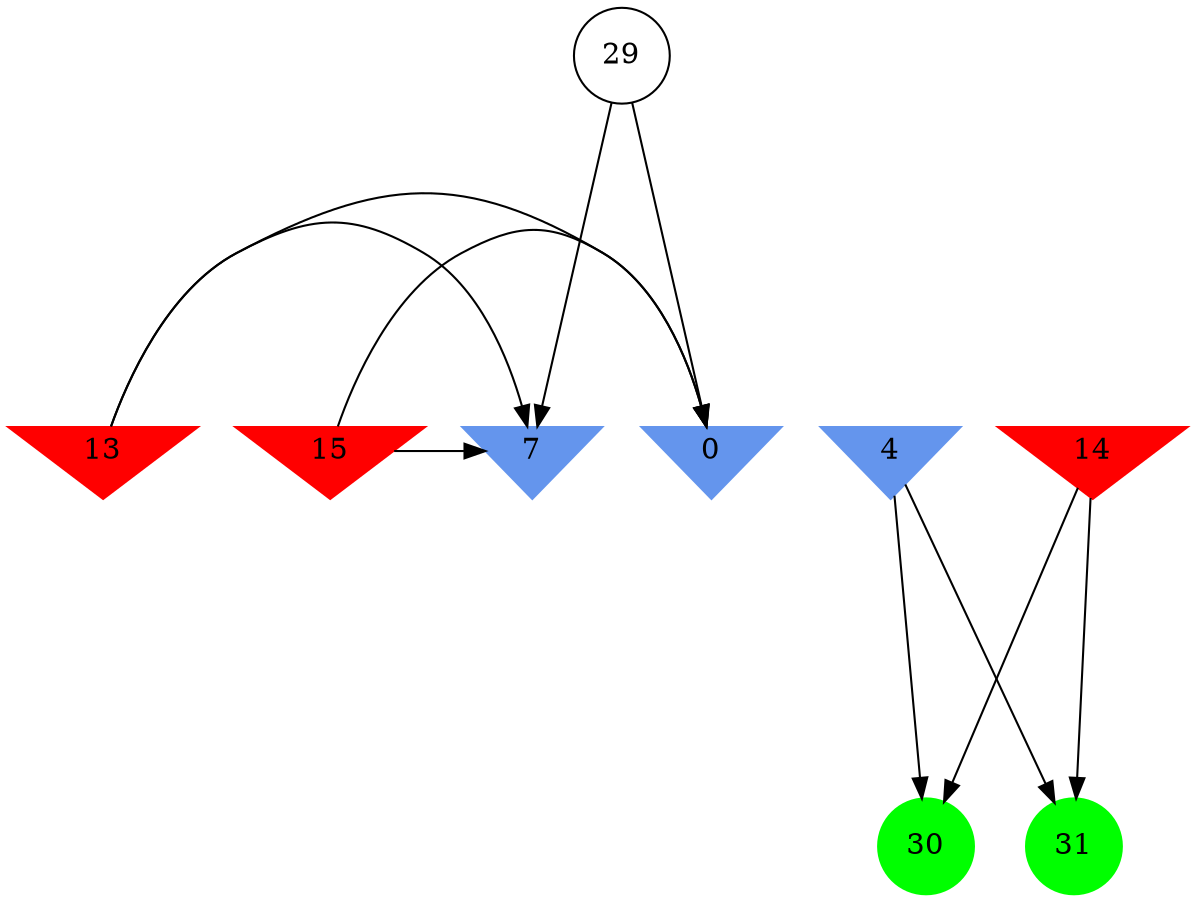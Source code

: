 digraph brain {
	ranksep=2.0;
	0 [shape=invtriangle,style=filled,color=cornflowerblue];
	4 [shape=invtriangle,style=filled,color=cornflowerblue];
	7 [shape=invtriangle,style=filled,color=cornflowerblue];
	13 [shape=invtriangle,style=filled,color=red];
	14 [shape=invtriangle,style=filled,color=red];
	15 [shape=invtriangle,style=filled,color=red];
	29 [shape=circle,color=black];
	30 [shape=circle,style=filled,color=green];
	31 [shape=circle,style=filled,color=green];
	29	->	0;
	29	->	7;
	13	->	0;
	13	->	7;
	15	->	0;
	15	->	7;
	14	->	30;
	14	->	31;
	4	->	30;
	4	->	31;
	{ rank=same; 0; 4; 7; 13; 14; 15; }
	{ rank=same; 29; }
	{ rank=same; 30; 31; }
}
